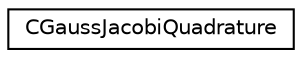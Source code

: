 digraph "Graphical Class Hierarchy"
{
 // LATEX_PDF_SIZE
  edge [fontname="Helvetica",fontsize="10",labelfontname="Helvetica",labelfontsize="10"];
  node [fontname="Helvetica",fontsize="10",shape=record];
  rankdir="LR";
  Node0 [label="CGaussJacobiQuadrature",height=0.2,width=0.4,color="black", fillcolor="white", style="filled",URL="$classCGaussJacobiQuadrature.html",tooltip="Class used to determine the quadrature points of the Gauss Jacobi integration rules."];
}
